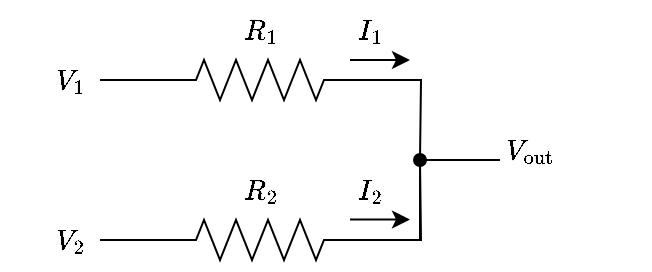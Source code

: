 <mxfile version="20.2.3" type="device"><diagram name="Page-1" id="7e0a89b8-554c-2b80-1dc8-d5c74ca68de4"><mxGraphModel dx="630" dy="535" grid="1" gridSize="10" guides="1" tooltips="1" connect="1" arrows="1" fold="1" page="1" pageScale="1" pageWidth="1100" pageHeight="850" background="none" math="1" shadow="0"><root><mxCell id="0"/><mxCell id="1" parent="0"/><mxCell id="QBAyKSOnu0O0qu0ldkkz-6" style="edgeStyle=orthogonalEdgeStyle;rounded=0;orthogonalLoop=1;jettySize=auto;html=1;exitX=0;exitY=0.5;exitDx=0;exitDy=0;exitPerimeter=0;endArrow=none;endFill=0;" edge="1" parent="1" source="QBAyKSOnu0O0qu0ldkkz-1"><mxGeometry relative="1" as="geometry"><mxPoint x="200" y="199.833" as="targetPoint"/></mxGeometry></mxCell><mxCell id="QBAyKSOnu0O0qu0ldkkz-9" style="edgeStyle=orthogonalEdgeStyle;rounded=0;orthogonalLoop=1;jettySize=auto;html=1;exitX=1;exitY=0.5;exitDx=0;exitDy=0;exitPerimeter=0;endArrow=oval;endFill=1;" edge="1" parent="1" source="QBAyKSOnu0O0qu0ldkkz-1"><mxGeometry relative="1" as="geometry"><mxPoint x="360" y="240" as="targetPoint"/></mxGeometry></mxCell><mxCell id="QBAyKSOnu0O0qu0ldkkz-1" value="" style="pointerEvents=1;verticalLabelPosition=bottom;shadow=0;dashed=0;align=center;html=1;verticalAlign=top;shape=mxgraph.electrical.resistors.resistor_2;" vertex="1" parent="1"><mxGeometry x="230" y="190" width="100" height="20" as="geometry"/></mxCell><mxCell id="QBAyKSOnu0O0qu0ldkkz-7" style="edgeStyle=orthogonalEdgeStyle;rounded=0;orthogonalLoop=1;jettySize=auto;html=1;exitX=0;exitY=0.5;exitDx=0;exitDy=0;exitPerimeter=0;endArrow=none;endFill=0;" edge="1" parent="1" source="QBAyKSOnu0O0qu0ldkkz-2"><mxGeometry relative="1" as="geometry"><mxPoint x="200" y="279.833" as="targetPoint"/></mxGeometry></mxCell><mxCell id="QBAyKSOnu0O0qu0ldkkz-10" style="edgeStyle=orthogonalEdgeStyle;rounded=0;orthogonalLoop=1;jettySize=auto;html=1;exitX=1;exitY=0.5;exitDx=0;exitDy=0;exitPerimeter=0;endArrow=none;endFill=0;" edge="1" parent="1" source="QBAyKSOnu0O0qu0ldkkz-2"><mxGeometry relative="1" as="geometry"><mxPoint x="360" y="240" as="targetPoint"/></mxGeometry></mxCell><mxCell id="QBAyKSOnu0O0qu0ldkkz-2" value="" style="pointerEvents=1;verticalLabelPosition=bottom;shadow=0;dashed=0;align=center;html=1;verticalAlign=top;shape=mxgraph.electrical.resistors.resistor_2;" vertex="1" parent="1"><mxGeometry x="230" y="270" width="100" height="20" as="geometry"/></mxCell><mxCell id="QBAyKSOnu0O0qu0ldkkz-11" style="edgeStyle=orthogonalEdgeStyle;rounded=0;orthogonalLoop=1;jettySize=auto;html=1;exitX=1;exitY=0.5;exitDx=0;exitDy=0;exitPerimeter=0;endArrow=none;endFill=0;" edge="1" parent="1" source="QBAyKSOnu0O0qu0ldkkz-2"><mxGeometry relative="1" as="geometry"><mxPoint x="400" y="240" as="targetPoint"/><mxPoint x="330" y="280" as="sourcePoint"/><Array as="points"><mxPoint x="360" y="280"/><mxPoint x="360" y="240"/></Array></mxGeometry></mxCell><mxCell id="QBAyKSOnu0O0qu0ldkkz-12" value="$$R_1$$" style="text;html=1;align=center;verticalAlign=middle;resizable=0;points=[];autosize=1;strokeColor=none;fillColor=none;" vertex="1" parent="1"><mxGeometry x="245" y="160" width="70" height="30" as="geometry"/></mxCell><mxCell id="QBAyKSOnu0O0qu0ldkkz-13" value="$$R_2$$" style="text;html=1;align=center;verticalAlign=middle;resizable=0;points=[];autosize=1;strokeColor=none;fillColor=none;" vertex="1" parent="1"><mxGeometry x="245" y="240" width="70" height="30" as="geometry"/></mxCell><mxCell id="QBAyKSOnu0O0qu0ldkkz-14" value="$$V_2$$" style="text;html=1;align=center;verticalAlign=middle;resizable=0;points=[];autosize=1;strokeColor=none;fillColor=none;" vertex="1" parent="1"><mxGeometry x="150" y="265" width="70" height="30" as="geometry"/></mxCell><mxCell id="QBAyKSOnu0O0qu0ldkkz-15" value="$$V_1$$" style="text;html=1;align=center;verticalAlign=middle;resizable=0;points=[];autosize=1;strokeColor=none;fillColor=none;" vertex="1" parent="1"><mxGeometry x="150" y="185" width="70" height="30" as="geometry"/></mxCell><mxCell id="QBAyKSOnu0O0qu0ldkkz-16" value="$$V_{\text{out}}$$" style="text;html=1;align=center;verticalAlign=middle;resizable=0;points=[];autosize=1;strokeColor=none;fillColor=none;" vertex="1" parent="1"><mxGeometry x="355" y="220" width="120" height="30" as="geometry"/></mxCell><mxCell id="QBAyKSOnu0O0qu0ldkkz-17" value="" style="endArrow=classic;html=1;rounded=0;" edge="1" parent="1"><mxGeometry width="50" height="50" relative="1" as="geometry"><mxPoint x="325" y="190" as="sourcePoint"/><mxPoint x="355" y="190" as="targetPoint"/></mxGeometry></mxCell><mxCell id="QBAyKSOnu0O0qu0ldkkz-19" value="$$I_1$$" style="text;html=1;align=center;verticalAlign=middle;resizable=0;points=[];autosize=1;strokeColor=none;fillColor=none;" vertex="1" parent="1"><mxGeometry x="300" y="160" width="70" height="30" as="geometry"/></mxCell><mxCell id="QBAyKSOnu0O0qu0ldkkz-20" value="$$I_2$$" style="text;html=1;align=center;verticalAlign=middle;resizable=0;points=[];autosize=1;strokeColor=none;fillColor=none;" vertex="1" parent="1"><mxGeometry x="300" y="239.77" width="70" height="30" as="geometry"/></mxCell><mxCell id="QBAyKSOnu0O0qu0ldkkz-21" value="" style="endArrow=classic;html=1;rounded=0;" edge="1" parent="1"><mxGeometry width="50" height="50" relative="1" as="geometry"><mxPoint x="325" y="269.77" as="sourcePoint"/><mxPoint x="355" y="269.77" as="targetPoint"/></mxGeometry></mxCell></root></mxGraphModel></diagram></mxfile>